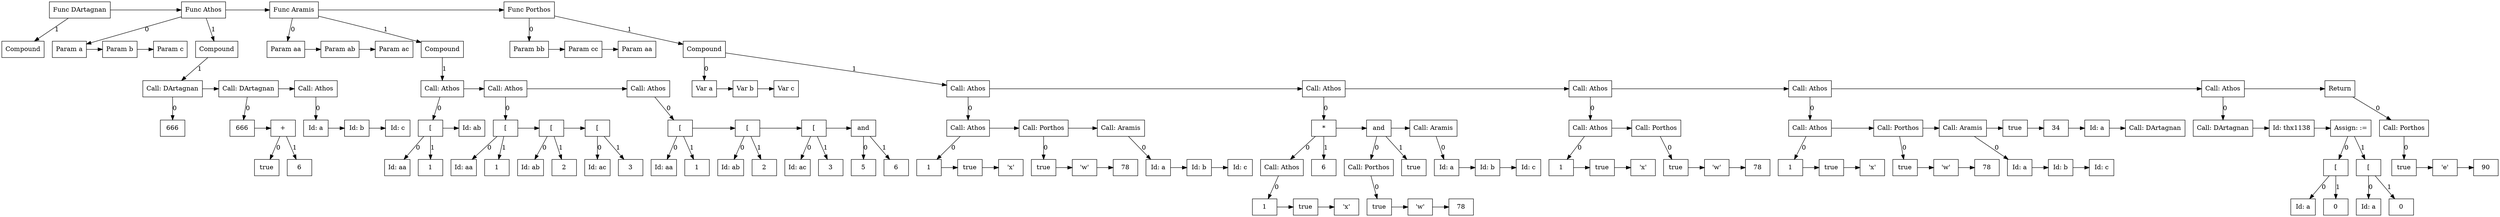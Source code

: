 digraph G {
node1 [label="Func DArtagnan"; shape=box];
subgraph childNames_1 {
rankdir="LR"; rank="same"; ordering=out
node0 [label="Compound"; shape=box];
}

subgraph childPtrs_1 {
rankdir="TB";
node1 -> node0 [label="1"];
}

subgraph SibNames_1 {
rankdir="LR"; rank="same";
node1 [label="Func DArtagnan"; shape=box];
node17 [label="Func Athos"; shape=box];
node50 [label="Func Aramis"; shape=box];
node129 [label="Func Porthos"; shape=box];
}

subgraph SibPtrs_1 {
rankdir="LR";
node1 -> node17;
node17 -> node50;
node50 -> node129;
}

subgraph childNames_17 {
rankdir="LR"; rank="same"; ordering=out
node2 [label="Param a"; shape=box];
node16 [label="Compound"; shape=box];
}

subgraph childPtrs_17 {
rankdir="TB";
node17 -> node2 [label="0"];
node17 -> node16 [label="1"];
}

subgraph SibNames_2 {
rankdir="LR"; rank="same";
node2 [label="Param a"; shape=box];
node3 [label="Param b"; shape=box];
node4 [label="Param c"; shape=box];
}

subgraph SibPtrs_2 {
rankdir="LR";
node2 -> node3;
node3 -> node4;
}

subgraph childNames_16 {
rankdir="LR"; rank="same"; ordering=out
node6 [label="Call: DArtagnan"; shape=box];
}

subgraph childPtrs_16 {
rankdir="TB";
node16 -> node6 [label="1"];
}

subgraph childNames_6 {
rankdir="LR"; rank="same"; ordering=out
node5 [label="666"; shape=box];
}

subgraph childPtrs_6 {
rankdir="TB";
node6 -> node5 [label="0"];
}

subgraph SibNames_6 {
rankdir="LR"; rank="same";
node6 [label="Call: DArtagnan"; shape=box];
node11 [label="Call: DArtagnan"; shape=box];
node15 [label="Call: Athos"; shape=box];
}

subgraph SibPtrs_6 {
rankdir="LR";
node6 -> node11;
node11 -> node15;
}

subgraph childNames_11 {
rankdir="LR"; rank="same"; ordering=out
node7 [label="666"; shape=box];
}

subgraph childPtrs_11 {
rankdir="TB";
node11 -> node7 [label="0"];
}

subgraph SibNames_7 {
rankdir="LR"; rank="same";
node7 [label="666"; shape=box];
node10 [label="+"; shape=box];
}

subgraph SibPtrs_7 {
rankdir="LR";
node7 -> node10;
}

subgraph childNames_10 {
rankdir="LR"; rank="same"; ordering=out
node8 [label="true"; shape=box];
node9 [label="6"; shape=box];
}

subgraph childPtrs_10 {
rankdir="TB";
node10 -> node8 [label="0"];
node10 -> node9 [label="1"];
}

subgraph childNames_15 {
rankdir="LR"; rank="same"; ordering=out
node12 [label="Id: a"; shape=box];
}

subgraph childPtrs_15 {
rankdir="TB";
node15 -> node12 [label="0"];
}

subgraph SibNames_12 {
rankdir="LR"; rank="same";
node12 [label="Id: a"; shape=box];
node13 [label="Id: b"; shape=box];
node14 [label="Id: c"; shape=box];
}

subgraph SibPtrs_12 {
rankdir="LR";
node12 -> node13;
node13 -> node14;
}

subgraph childNames_50 {
rankdir="LR"; rank="same"; ordering=out
node18 [label="Param aa"; shape=box];
node49 [label="Compound"; shape=box];
}

subgraph childPtrs_50 {
rankdir="TB";
node50 -> node18 [label="0"];
node50 -> node49 [label="1"];
}

subgraph SibNames_18 {
rankdir="LR"; rank="same";
node18 [label="Param aa"; shape=box];
node19 [label="Param ab"; shape=box];
node20 [label="Param ac"; shape=box];
}

subgraph SibPtrs_18 {
rankdir="LR";
node18 -> node19;
node19 -> node20;
}

subgraph childNames_49 {
rankdir="LR"; rank="same"; ordering=out
node25 [label="Call: Athos"; shape=box];
}

subgraph childPtrs_49 {
rankdir="TB";
node49 -> node25 [label="1"];
}

subgraph childNames_25 {
rankdir="LR"; rank="same"; ordering=out
node22 [label="["; shape=box];
}

subgraph childPtrs_25 {
rankdir="TB";
node25 -> node22 [label="0"];
}

subgraph childNames_22 {
rankdir="LR"; rank="same"; ordering=out
node23 [label="Id: aa"; shape=box];
node21 [label="1"; shape=box];
}

subgraph childPtrs_22 {
rankdir="TB";
node22 -> node23 [label="0"];
node22 -> node21 [label="1"];
}

subgraph SibNames_22 {
rankdir="LR"; rank="same";
node22 [label="["; shape=box];
node24 [label="Id: ab"; shape=box];
}

subgraph SibPtrs_22 {
rankdir="LR";
node22 -> node24;
}

subgraph SibNames_25 {
rankdir="LR"; rank="same";
node25 [label="Call: Athos"; shape=box];
node35 [label="Call: Athos"; shape=box];
node48 [label="Call: Athos"; shape=box];
}

subgraph SibPtrs_25 {
rankdir="LR";
node25 -> node35;
node35 -> node48;
}

subgraph childNames_35 {
rankdir="LR"; rank="same"; ordering=out
node27 [label="["; shape=box];
}

subgraph childPtrs_35 {
rankdir="TB";
node35 -> node27 [label="0"];
}

subgraph childNames_27 {
rankdir="LR"; rank="same"; ordering=out
node28 [label="Id: aa"; shape=box];
node26 [label="1"; shape=box];
}

subgraph childPtrs_27 {
rankdir="TB";
node27 -> node28 [label="0"];
node27 -> node26 [label="1"];
}

subgraph SibNames_27 {
rankdir="LR"; rank="same";
node27 [label="["; shape=box];
node30 [label="["; shape=box];
node33 [label="["; shape=box];
}

subgraph SibPtrs_27 {
rankdir="LR";
node27 -> node30;
node30 -> node33;
}

subgraph childNames_30 {
rankdir="LR"; rank="same"; ordering=out
node31 [label="Id: ab"; shape=box];
node29 [label="2"; shape=box];
}

subgraph childPtrs_30 {
rankdir="TB";
node30 -> node31 [label="0"];
node30 -> node29 [label="1"];
}

subgraph childNames_33 {
rankdir="LR"; rank="same"; ordering=out
node34 [label="Id: ac"; shape=box];
node32 [label="3"; shape=box];
}

subgraph childPtrs_33 {
rankdir="TB";
node33 -> node34 [label="0"];
node33 -> node32 [label="1"];
}

subgraph childNames_48 {
rankdir="LR"; rank="same"; ordering=out
node37 [label="["; shape=box];
}

subgraph childPtrs_48 {
rankdir="TB";
node48 -> node37 [label="0"];
}

subgraph childNames_37 {
rankdir="LR"; rank="same"; ordering=out
node38 [label="Id: aa"; shape=box];
node36 [label="1"; shape=box];
}

subgraph childPtrs_37 {
rankdir="TB";
node37 -> node38 [label="0"];
node37 -> node36 [label="1"];
}

subgraph SibNames_37 {
rankdir="LR"; rank="same";
node37 [label="["; shape=box];
node40 [label="["; shape=box];
node43 [label="["; shape=box];
node47 [label="and"; shape=box];
}

subgraph SibPtrs_37 {
rankdir="LR";
node37 -> node40;
node40 -> node43;
node43 -> node47;
}

subgraph childNames_40 {
rankdir="LR"; rank="same"; ordering=out
node41 [label="Id: ab"; shape=box];
node39 [label="2"; shape=box];
}

subgraph childPtrs_40 {
rankdir="TB";
node40 -> node41 [label="0"];
node40 -> node39 [label="1"];
}

subgraph childNames_43 {
rankdir="LR"; rank="same"; ordering=out
node44 [label="Id: ac"; shape=box];
node42 [label="3"; shape=box];
}

subgraph childPtrs_43 {
rankdir="TB";
node43 -> node44 [label="0"];
node43 -> node42 [label="1"];
}

subgraph childNames_47 {
rankdir="LR"; rank="same"; ordering=out
node45 [label="5"; shape=box];
node46 [label="6"; shape=box];
}

subgraph childPtrs_47 {
rankdir="TB";
node47 -> node45 [label="0"];
node47 -> node46 [label="1"];
}

subgraph childNames_129 {
rankdir="LR"; rank="same"; ordering=out
node51 [label="Param bb"; shape=box];
node128 [label="Compound"; shape=box];
}

subgraph childPtrs_129 {
rankdir="TB";
node129 -> node51 [label="0"];
node129 -> node128 [label="1"];
}

subgraph SibNames_51 {
rankdir="LR"; rank="same";
node51 [label="Param bb"; shape=box];
node52 [label="Param cc"; shape=box];
node53 [label="Param aa"; shape=box];
}

subgraph SibPtrs_51 {
rankdir="LR";
node51 -> node52;
node52 -> node53;
}

subgraph childNames_128 {
rankdir="LR"; rank="same"; ordering=out
node54 [label="Var a"; shape=box];
node69 [label="Call: Athos"; shape=box];
}

subgraph childPtrs_128 {
rankdir="TB";
node128 -> node54 [label="0"];
node128 -> node69 [label="1"];
}

subgraph SibNames_54 {
rankdir="LR"; rank="same";
node54 [label="Var a"; shape=box];
node55 [label="Var b"; shape=box];
node56 [label="Var c"; shape=box];
}

subgraph SibPtrs_54 {
rankdir="LR";
node54 -> node55;
node55 -> node56;
}

subgraph childNames_69 {
rankdir="LR"; rank="same"; ordering=out
node60 [label="Call: Athos"; shape=box];
}

subgraph childPtrs_69 {
rankdir="TB";
node69 -> node60 [label="0"];
}

subgraph childNames_60 {
rankdir="LR"; rank="same"; ordering=out
node57 [label="1"; shape=box];
}

subgraph childPtrs_60 {
rankdir="TB";
node60 -> node57 [label="0"];
}

subgraph SibNames_57 {
rankdir="LR"; rank="same";
node57 [label="1"; shape=box];
node58 [label="true"; shape=box];
node59 [label="'x'"; shape=box];
}

subgraph SibPtrs_57 {
rankdir="LR";
node57 -> node58;
node58 -> node59;
}

subgraph SibNames_60 {
rankdir="LR"; rank="same";
node60 [label="Call: Athos"; shape=box];
node64 [label="Call: Porthos"; shape=box];
node68 [label="Call: Aramis"; shape=box];
}

subgraph SibPtrs_60 {
rankdir="LR";
node60 -> node64;
node64 -> node68;
}

subgraph childNames_64 {
rankdir="LR"; rank="same"; ordering=out
node61 [label="true"; shape=box];
}

subgraph childPtrs_64 {
rankdir="TB";
node64 -> node61 [label="0"];
}

subgraph SibNames_61 {
rankdir="LR"; rank="same";
node61 [label="true"; shape=box];
node62 [label="'w'"; shape=box];
node63 [label="78"; shape=box];
}

subgraph SibPtrs_61 {
rankdir="LR";
node61 -> node62;
node62 -> node63;
}

subgraph childNames_68 {
rankdir="LR"; rank="same"; ordering=out
node65 [label="Id: a"; shape=box];
}

subgraph childPtrs_68 {
rankdir="TB";
node68 -> node65 [label="0"];
}

subgraph SibNames_65 {
rankdir="LR"; rank="same";
node65 [label="Id: a"; shape=box];
node66 [label="Id: b"; shape=box];
node67 [label="Id: c"; shape=box];
}

subgraph SibPtrs_65 {
rankdir="LR";
node65 -> node66;
node66 -> node67;
}

subgraph SibNames_69 {
rankdir="LR"; rank="same";
node69 [label="Call: Athos"; shape=box];
node86 [label="Call: Athos"; shape=box];
node95 [label="Call: Athos"; shape=box];
node112 [label="Call: Athos"; shape=box];
node122 [label="Call: Athos"; shape=box];
node127 [label="Return"; shape=box];
}

subgraph SibPtrs_69 {
rankdir="LR";
node69 -> node86;
node86 -> node95;
node95 -> node112;
node112 -> node122;
node122 -> node127;
}

subgraph childNames_86 {
rankdir="LR"; rank="same"; ordering=out
node75 [label="*"; shape=box];
}

subgraph childPtrs_86 {
rankdir="TB";
node86 -> node75 [label="0"];
}

subgraph childNames_75 {
rankdir="LR"; rank="same"; ordering=out
node73 [label="Call: Athos"; shape=box];
node74 [label="6"; shape=box];
}

subgraph childPtrs_75 {
rankdir="TB";
node75 -> node73 [label="0"];
node75 -> node74 [label="1"];
}

subgraph childNames_73 {
rankdir="LR"; rank="same"; ordering=out
node70 [label="1"; shape=box];
}

subgraph childPtrs_73 {
rankdir="TB";
node73 -> node70 [label="0"];
}

subgraph SibNames_70 {
rankdir="LR"; rank="same";
node70 [label="1"; shape=box];
node71 [label="true"; shape=box];
node72 [label="'x'"; shape=box];
}

subgraph SibPtrs_70 {
rankdir="LR";
node70 -> node71;
node71 -> node72;
}

subgraph SibNames_75 {
rankdir="LR"; rank="same";
node75 [label="*"; shape=box];
node81 [label="and"; shape=box];
node85 [label="Call: Aramis"; shape=box];
}

subgraph SibPtrs_75 {
rankdir="LR";
node75 -> node81;
node81 -> node85;
}

subgraph childNames_81 {
rankdir="LR"; rank="same"; ordering=out
node79 [label="Call: Porthos"; shape=box];
node80 [label="true"; shape=box];
}

subgraph childPtrs_81 {
rankdir="TB";
node81 -> node79 [label="0"];
node81 -> node80 [label="1"];
}

subgraph childNames_79 {
rankdir="LR"; rank="same"; ordering=out
node76 [label="true"; shape=box];
}

subgraph childPtrs_79 {
rankdir="TB";
node79 -> node76 [label="0"];
}

subgraph SibNames_76 {
rankdir="LR"; rank="same";
node76 [label="true"; shape=box];
node77 [label="'w'"; shape=box];
node78 [label="78"; shape=box];
}

subgraph SibPtrs_76 {
rankdir="LR";
node76 -> node77;
node77 -> node78;
}

subgraph childNames_85 {
rankdir="LR"; rank="same"; ordering=out
node82 [label="Id: a"; shape=box];
}

subgraph childPtrs_85 {
rankdir="TB";
node85 -> node82 [label="0"];
}

subgraph SibNames_82 {
rankdir="LR"; rank="same";
node82 [label="Id: a"; shape=box];
node83 [label="Id: b"; shape=box];
node84 [label="Id: c"; shape=box];
}

subgraph SibPtrs_82 {
rankdir="LR";
node82 -> node83;
node83 -> node84;
}

subgraph childNames_95 {
rankdir="LR"; rank="same"; ordering=out
node90 [label="Call: Athos"; shape=box];
}

subgraph childPtrs_95 {
rankdir="TB";
node95 -> node90 [label="0"];
}

subgraph childNames_90 {
rankdir="LR"; rank="same"; ordering=out
node87 [label="1"; shape=box];
}

subgraph childPtrs_90 {
rankdir="TB";
node90 -> node87 [label="0"];
}

subgraph SibNames_87 {
rankdir="LR"; rank="same";
node87 [label="1"; shape=box];
node88 [label="true"; shape=box];
node89 [label="'x'"; shape=box];
}

subgraph SibPtrs_87 {
rankdir="LR";
node87 -> node88;
node88 -> node89;
}

subgraph SibNames_90 {
rankdir="LR"; rank="same";
node90 [label="Call: Athos"; shape=box];
node94 [label="Call: Porthos"; shape=box];
}

subgraph SibPtrs_90 {
rankdir="LR";
node90 -> node94;
}

subgraph childNames_94 {
rankdir="LR"; rank="same"; ordering=out
node91 [label="true"; shape=box];
}

subgraph childPtrs_94 {
rankdir="TB";
node94 -> node91 [label="0"];
}

subgraph SibNames_91 {
rankdir="LR"; rank="same";
node91 [label="true"; shape=box];
node92 [label="'w'"; shape=box];
node93 [label="78"; shape=box];
}

subgraph SibPtrs_91 {
rankdir="LR";
node91 -> node92;
node92 -> node93;
}

subgraph childNames_112 {
rankdir="LR"; rank="same"; ordering=out
node99 [label="Call: Athos"; shape=box];
}

subgraph childPtrs_112 {
rankdir="TB";
node112 -> node99 [label="0"];
}

subgraph childNames_99 {
rankdir="LR"; rank="same"; ordering=out
node96 [label="1"; shape=box];
}

subgraph childPtrs_99 {
rankdir="TB";
node99 -> node96 [label="0"];
}

subgraph SibNames_96 {
rankdir="LR"; rank="same";
node96 [label="1"; shape=box];
node97 [label="true"; shape=box];
node98 [label="'x'"; shape=box];
}

subgraph SibPtrs_96 {
rankdir="LR";
node96 -> node97;
node97 -> node98;
}

subgraph SibNames_99 {
rankdir="LR"; rank="same";
node99 [label="Call: Athos"; shape=box];
node103 [label="Call: Porthos"; shape=box];
node107 [label="Call: Aramis"; shape=box];
node108 [label="true"; shape=box];
node109 [label="34"; shape=box];
node110 [label="Id: a"; shape=box];
node111 [label="Call: DArtagnan"; shape=box];
}

subgraph SibPtrs_99 {
rankdir="LR";
node99 -> node103;
node103 -> node107;
node107 -> node108;
node108 -> node109;
node109 -> node110;
node110 -> node111;
}

subgraph childNames_103 {
rankdir="LR"; rank="same"; ordering=out
node100 [label="true"; shape=box];
}

subgraph childPtrs_103 {
rankdir="TB";
node103 -> node100 [label="0"];
}

subgraph SibNames_100 {
rankdir="LR"; rank="same";
node100 [label="true"; shape=box];
node101 [label="'w'"; shape=box];
node102 [label="78"; shape=box];
}

subgraph SibPtrs_100 {
rankdir="LR";
node100 -> node101;
node101 -> node102;
}

subgraph childNames_107 {
rankdir="LR"; rank="same"; ordering=out
node104 [label="Id: a"; shape=box];
}

subgraph childPtrs_107 {
rankdir="TB";
node107 -> node104 [label="0"];
}

subgraph SibNames_104 {
rankdir="LR"; rank="same";
node104 [label="Id: a"; shape=box];
node105 [label="Id: b"; shape=box];
node106 [label="Id: c"; shape=box];
}

subgraph SibPtrs_104 {
rankdir="LR";
node104 -> node105;
node105 -> node106;
}

subgraph childNames_122 {
rankdir="LR"; rank="same"; ordering=out
node113 [label="Call: DArtagnan"; shape=box];
}

subgraph childPtrs_122 {
rankdir="TB";
node122 -> node113 [label="0"];
}

subgraph SibNames_113 {
rankdir="LR"; rank="same";
node113 [label="Call: DArtagnan"; shape=box];
node114 [label="Id: thx1138"; shape=box];
node121 [label="Assign: :="; shape=box];
}

subgraph SibPtrs_113 {
rankdir="LR";
node113 -> node114;
node114 -> node121;
}

subgraph childNames_121 {
rankdir="LR"; rank="same"; ordering=out
node116 [label="["; shape=box];
node119 [label="["; shape=box];
}

subgraph childPtrs_121 {
rankdir="TB";
node121 -> node116 [label="0"];
node121 -> node119 [label="1"];
}

subgraph childNames_116 {
rankdir="LR"; rank="same"; ordering=out
node117 [label="Id: a"; shape=box];
node115 [label="0"; shape=box];
}

subgraph childPtrs_116 {
rankdir="TB";
node116 -> node117 [label="0"];
node116 -> node115 [label="1"];
}

subgraph childNames_119 {
rankdir="LR"; rank="same"; ordering=out
node120 [label="Id: a"; shape=box];
node118 [label="0"; shape=box];
}

subgraph childPtrs_119 {
rankdir="TB";
node119 -> node120 [label="0"];
node119 -> node118 [label="1"];
}

subgraph childNames_127 {
rankdir="LR"; rank="same"; ordering=out
node126 [label="Call: Porthos"; shape=box];
}

subgraph childPtrs_127 {
rankdir="TB";
node127 -> node126 [label="0"];
}

subgraph childNames_126 {
rankdir="LR"; rank="same"; ordering=out
node123 [label="true"; shape=box];
}

subgraph childPtrs_126 {
rankdir="TB";
node126 -> node123 [label="0"];
}

subgraph SibNames_123 {
rankdir="LR"; rank="same";
node123 [label="true"; shape=box];
node124 [label="'e'"; shape=box];
node125 [label="90"; shape=box];
}

subgraph SibPtrs_123 {
rankdir="LR";
node123 -> node124;
node124 -> node125;
}

}
